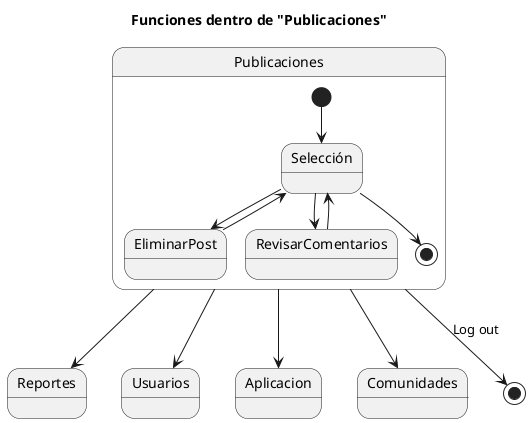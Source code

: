 @startuml
title Funciones dentro de "Publicaciones"

state Publicaciones {
  [*] --> Selección
  Selección --> EliminarPost
  Selección --> RevisarComentarios
  EliminarPost --> Selección
  RevisarComentarios --> Selección
  Selección --> [*]
}

Publicaciones --> Reportes
Publicaciones --> Usuarios
Publicaciones --> Aplicacion
Publicaciones --> Comunidades
Publicaciones --> [*] : Log out
@enduml